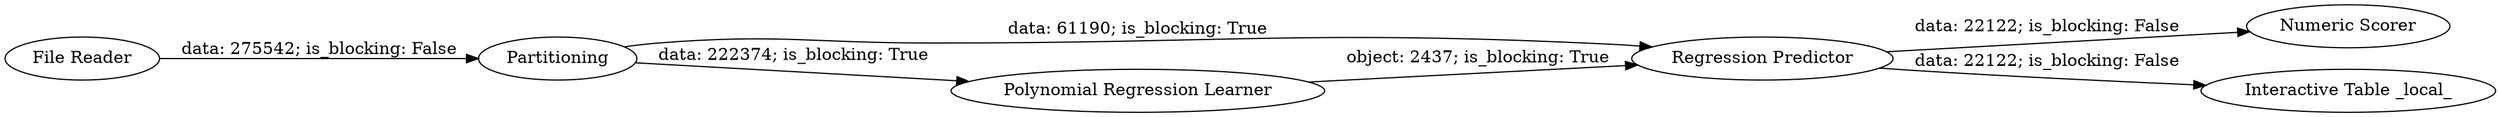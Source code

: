 digraph {
	"6644184317192507928_37" [label="Numeric Scorer"]
	"6644184317192507928_2" [label=Partitioning]
	"6644184317192507928_1" [label="File Reader"]
	"6644184317192507928_9" [label="Interactive Table _local_"]
	"6644184317192507928_22" [label="Regression Predictor"]
	"6644184317192507928_18" [label="Polynomial Regression Learner"]
	"6644184317192507928_2" -> "6644184317192507928_18" [label="data: 222374; is_blocking: True"]
	"6644184317192507928_2" -> "6644184317192507928_22" [label="data: 61190; is_blocking: True"]
	"6644184317192507928_18" -> "6644184317192507928_22" [label="object: 2437; is_blocking: True"]
	"6644184317192507928_1" -> "6644184317192507928_2" [label="data: 275542; is_blocking: False"]
	"6644184317192507928_22" -> "6644184317192507928_9" [label="data: 22122; is_blocking: False"]
	"6644184317192507928_22" -> "6644184317192507928_37" [label="data: 22122; is_blocking: False"]
	rankdir=LR
}
